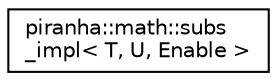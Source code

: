 digraph "Graphical Class Hierarchy"
{
  edge [fontname="Helvetica",fontsize="10",labelfontname="Helvetica",labelfontsize="10"];
  node [fontname="Helvetica",fontsize="10",shape=record];
  rankdir="LR";
  Node0 [label="piranha::math::subs\l_impl\< T, U, Enable \>",height=0.2,width=0.4,color="black", fillcolor="white", style="filled",URL="$structpiranha_1_1math_1_1subs__impl.html",tooltip="Default functor for the implementation of piranha::math::subs(). "];
}
